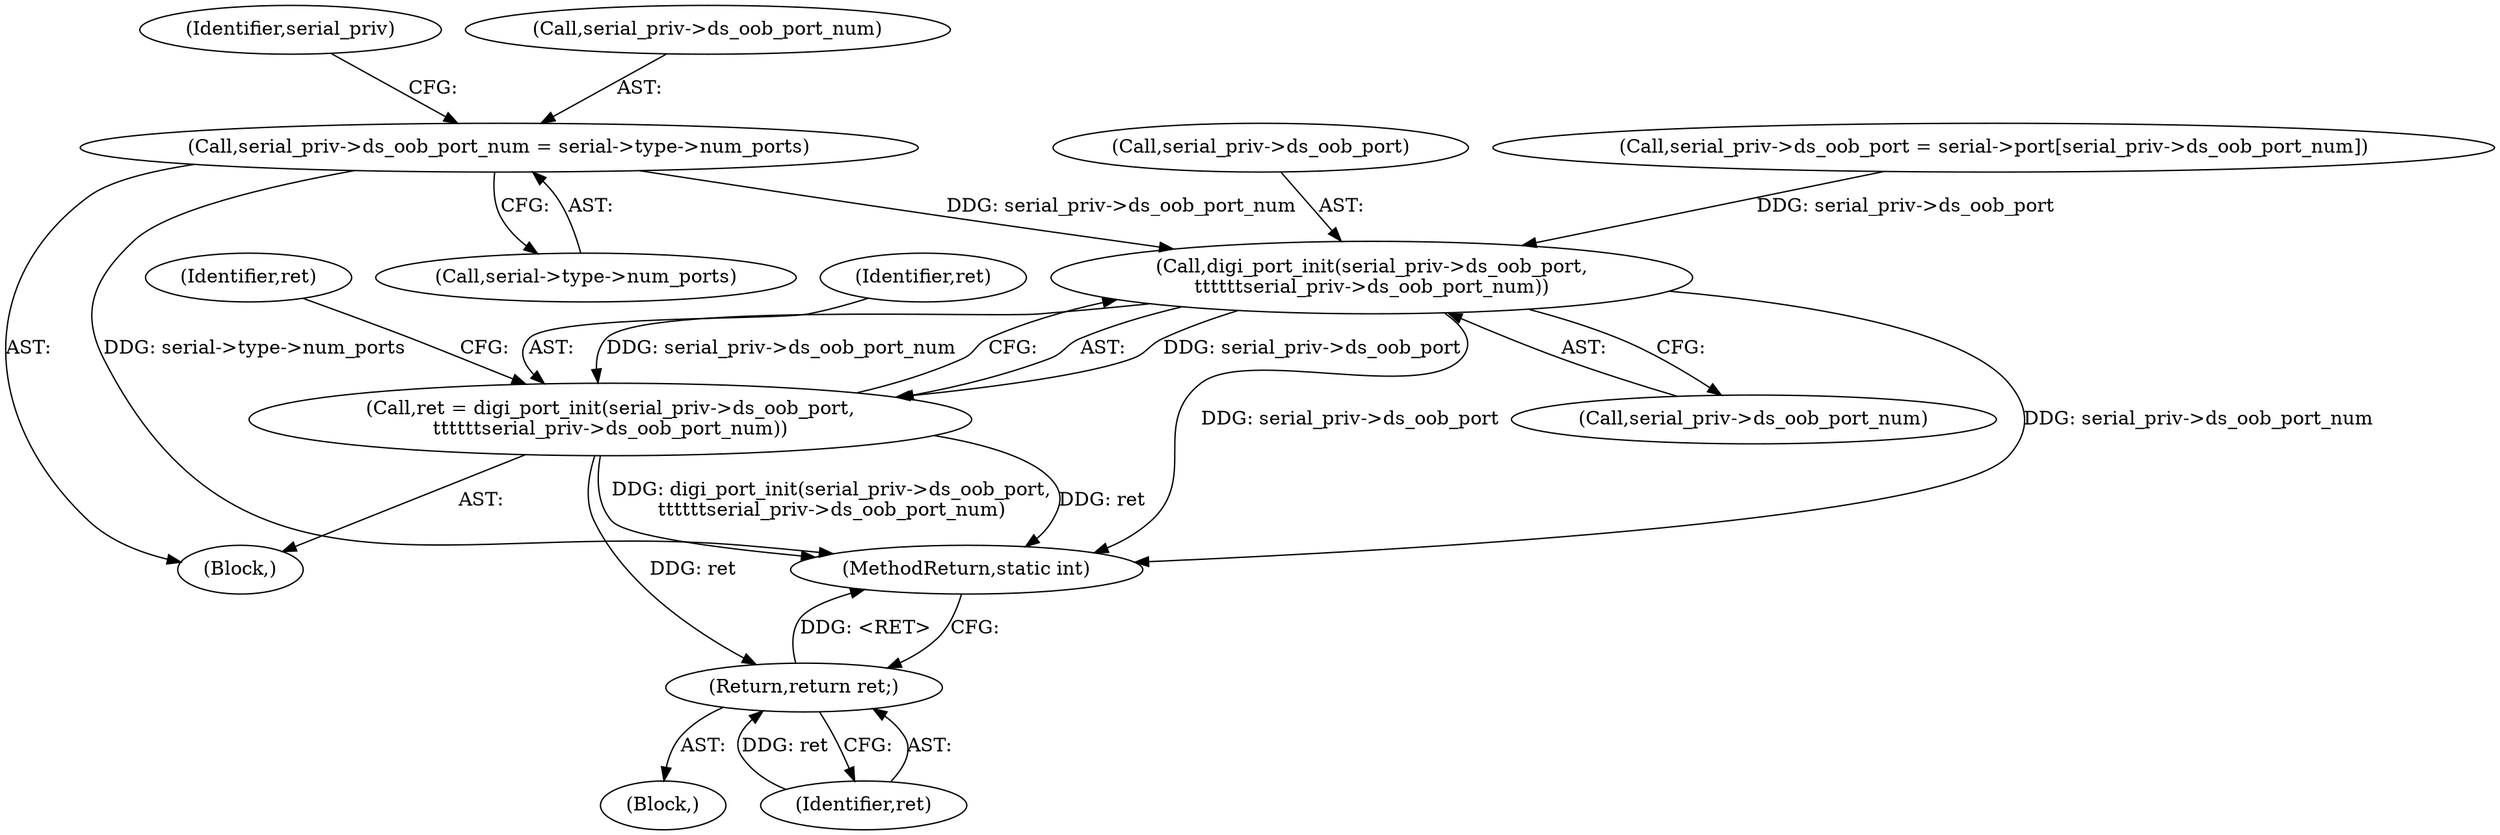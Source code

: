 digraph "0_linux_5a07975ad0a36708c6b0a5b9fea1ff811d0b0c1f@pointer" {
"1000201" [label="(Call,serial_priv->ds_oob_port_num = serial->type->num_ports)"];
"1000223" [label="(Call,digi_port_init(serial_priv->ds_oob_port,\n\t\t\t\t\t\tserial_priv->ds_oob_port_num))"];
"1000221" [label="(Call,ret = digi_port_init(serial_priv->ds_oob_port,\n\t\t\t\t\t\tserial_priv->ds_oob_port_num))"];
"1000235" [label="(Return,return ret;)"];
"1000205" [label="(Call,serial->type->num_ports)"];
"1000227" [label="(Call,serial_priv->ds_oob_port_num)"];
"1000224" [label="(Call,serial_priv->ds_oob_port)"];
"1000232" [label="(Block,)"];
"1000223" [label="(Call,digi_port_init(serial_priv->ds_oob_port,\n\t\t\t\t\t\tserial_priv->ds_oob_port_num))"];
"1000210" [label="(Call,serial_priv->ds_oob_port = serial->port[serial_priv->ds_oob_port_num])"];
"1000212" [label="(Identifier,serial_priv)"];
"1000103" [label="(Block,)"];
"1000221" [label="(Call,ret = digi_port_init(serial_priv->ds_oob_port,\n\t\t\t\t\t\tserial_priv->ds_oob_port_num))"];
"1000231" [label="(Identifier,ret)"];
"1000235" [label="(Return,return ret;)"];
"1000236" [label="(Identifier,ret)"];
"1000222" [label="(Identifier,ret)"];
"1000242" [label="(MethodReturn,static int)"];
"1000201" [label="(Call,serial_priv->ds_oob_port_num = serial->type->num_ports)"];
"1000202" [label="(Call,serial_priv->ds_oob_port_num)"];
"1000201" -> "1000103"  [label="AST: "];
"1000201" -> "1000205"  [label="CFG: "];
"1000202" -> "1000201"  [label="AST: "];
"1000205" -> "1000201"  [label="AST: "];
"1000212" -> "1000201"  [label="CFG: "];
"1000201" -> "1000242"  [label="DDG: serial->type->num_ports"];
"1000201" -> "1000223"  [label="DDG: serial_priv->ds_oob_port_num"];
"1000223" -> "1000221"  [label="AST: "];
"1000223" -> "1000227"  [label="CFG: "];
"1000224" -> "1000223"  [label="AST: "];
"1000227" -> "1000223"  [label="AST: "];
"1000221" -> "1000223"  [label="CFG: "];
"1000223" -> "1000242"  [label="DDG: serial_priv->ds_oob_port_num"];
"1000223" -> "1000242"  [label="DDG: serial_priv->ds_oob_port"];
"1000223" -> "1000221"  [label="DDG: serial_priv->ds_oob_port"];
"1000223" -> "1000221"  [label="DDG: serial_priv->ds_oob_port_num"];
"1000210" -> "1000223"  [label="DDG: serial_priv->ds_oob_port"];
"1000221" -> "1000103"  [label="AST: "];
"1000222" -> "1000221"  [label="AST: "];
"1000231" -> "1000221"  [label="CFG: "];
"1000221" -> "1000242"  [label="DDG: digi_port_init(serial_priv->ds_oob_port,\n\t\t\t\t\t\tserial_priv->ds_oob_port_num)"];
"1000221" -> "1000242"  [label="DDG: ret"];
"1000221" -> "1000235"  [label="DDG: ret"];
"1000235" -> "1000232"  [label="AST: "];
"1000235" -> "1000236"  [label="CFG: "];
"1000236" -> "1000235"  [label="AST: "];
"1000242" -> "1000235"  [label="CFG: "];
"1000235" -> "1000242"  [label="DDG: <RET>"];
"1000236" -> "1000235"  [label="DDG: ret"];
}
